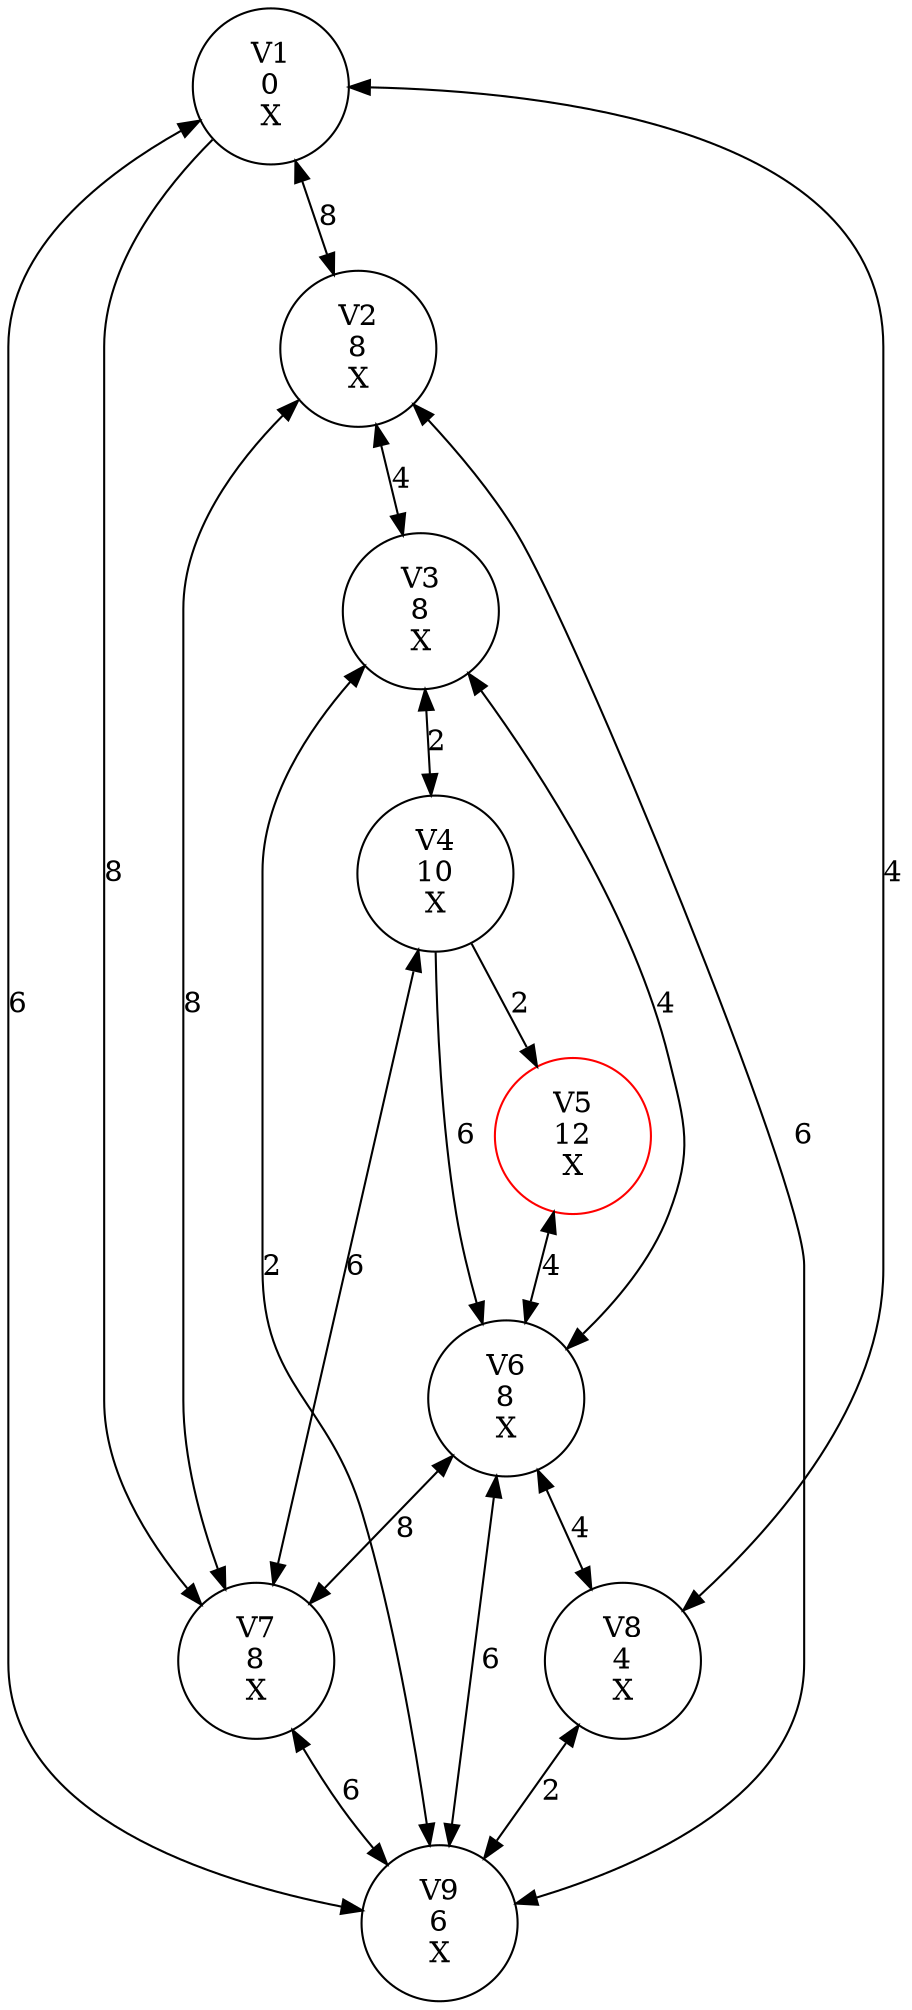 digraph Iter9 {
v1[shape=circle,label="V1\n0\nX"];
v2[shape=circle,label="V2\n8\nX"];
v3[shape=circle,label="V3\n8\nX"];
v4[shape=circle,label="V4\n10\nX"];
v5[shape=circle,label="V5\n12\nX", color=Red];
v6[shape=circle,label="V6\n8\nX"];
v7[shape=circle,label="V7\n8\nX"];
v8[shape=circle,label="V8\n4\nX"];
v9[shape=circle,label="V9\n6\nX"];
v1 -> v2 [label="8", dir=both]
v1 -> v7 [label="8"]
v1 -> v8 [label="4", dir=both]
v1 -> v9 [label="6", dir=both]
v2 -> v3 [label="4", dir=both]
v2 -> v7 [label="8", dir=both]
v2 -> v9 [label="6", dir=both]
v3 -> v4 [label="2", dir=both]
v3 -> v6 [label="4", dir=both]
v3 -> v9 [label="2", dir=both]
v4 -> v5 [label="2"]
v4 -> v6 [label="6"]
v4 -> v7 [label="6", dir=both]
v5 -> v6 [label="4", dir=both]
v6 -> v7 [label="8", dir=both]
v6 -> v8 [label="4", dir=both]
v6 -> v9 [label="6", dir=both]
v7 -> v9 [label="6", dir=both]
v8 -> v9 [label="2", dir=both]
}